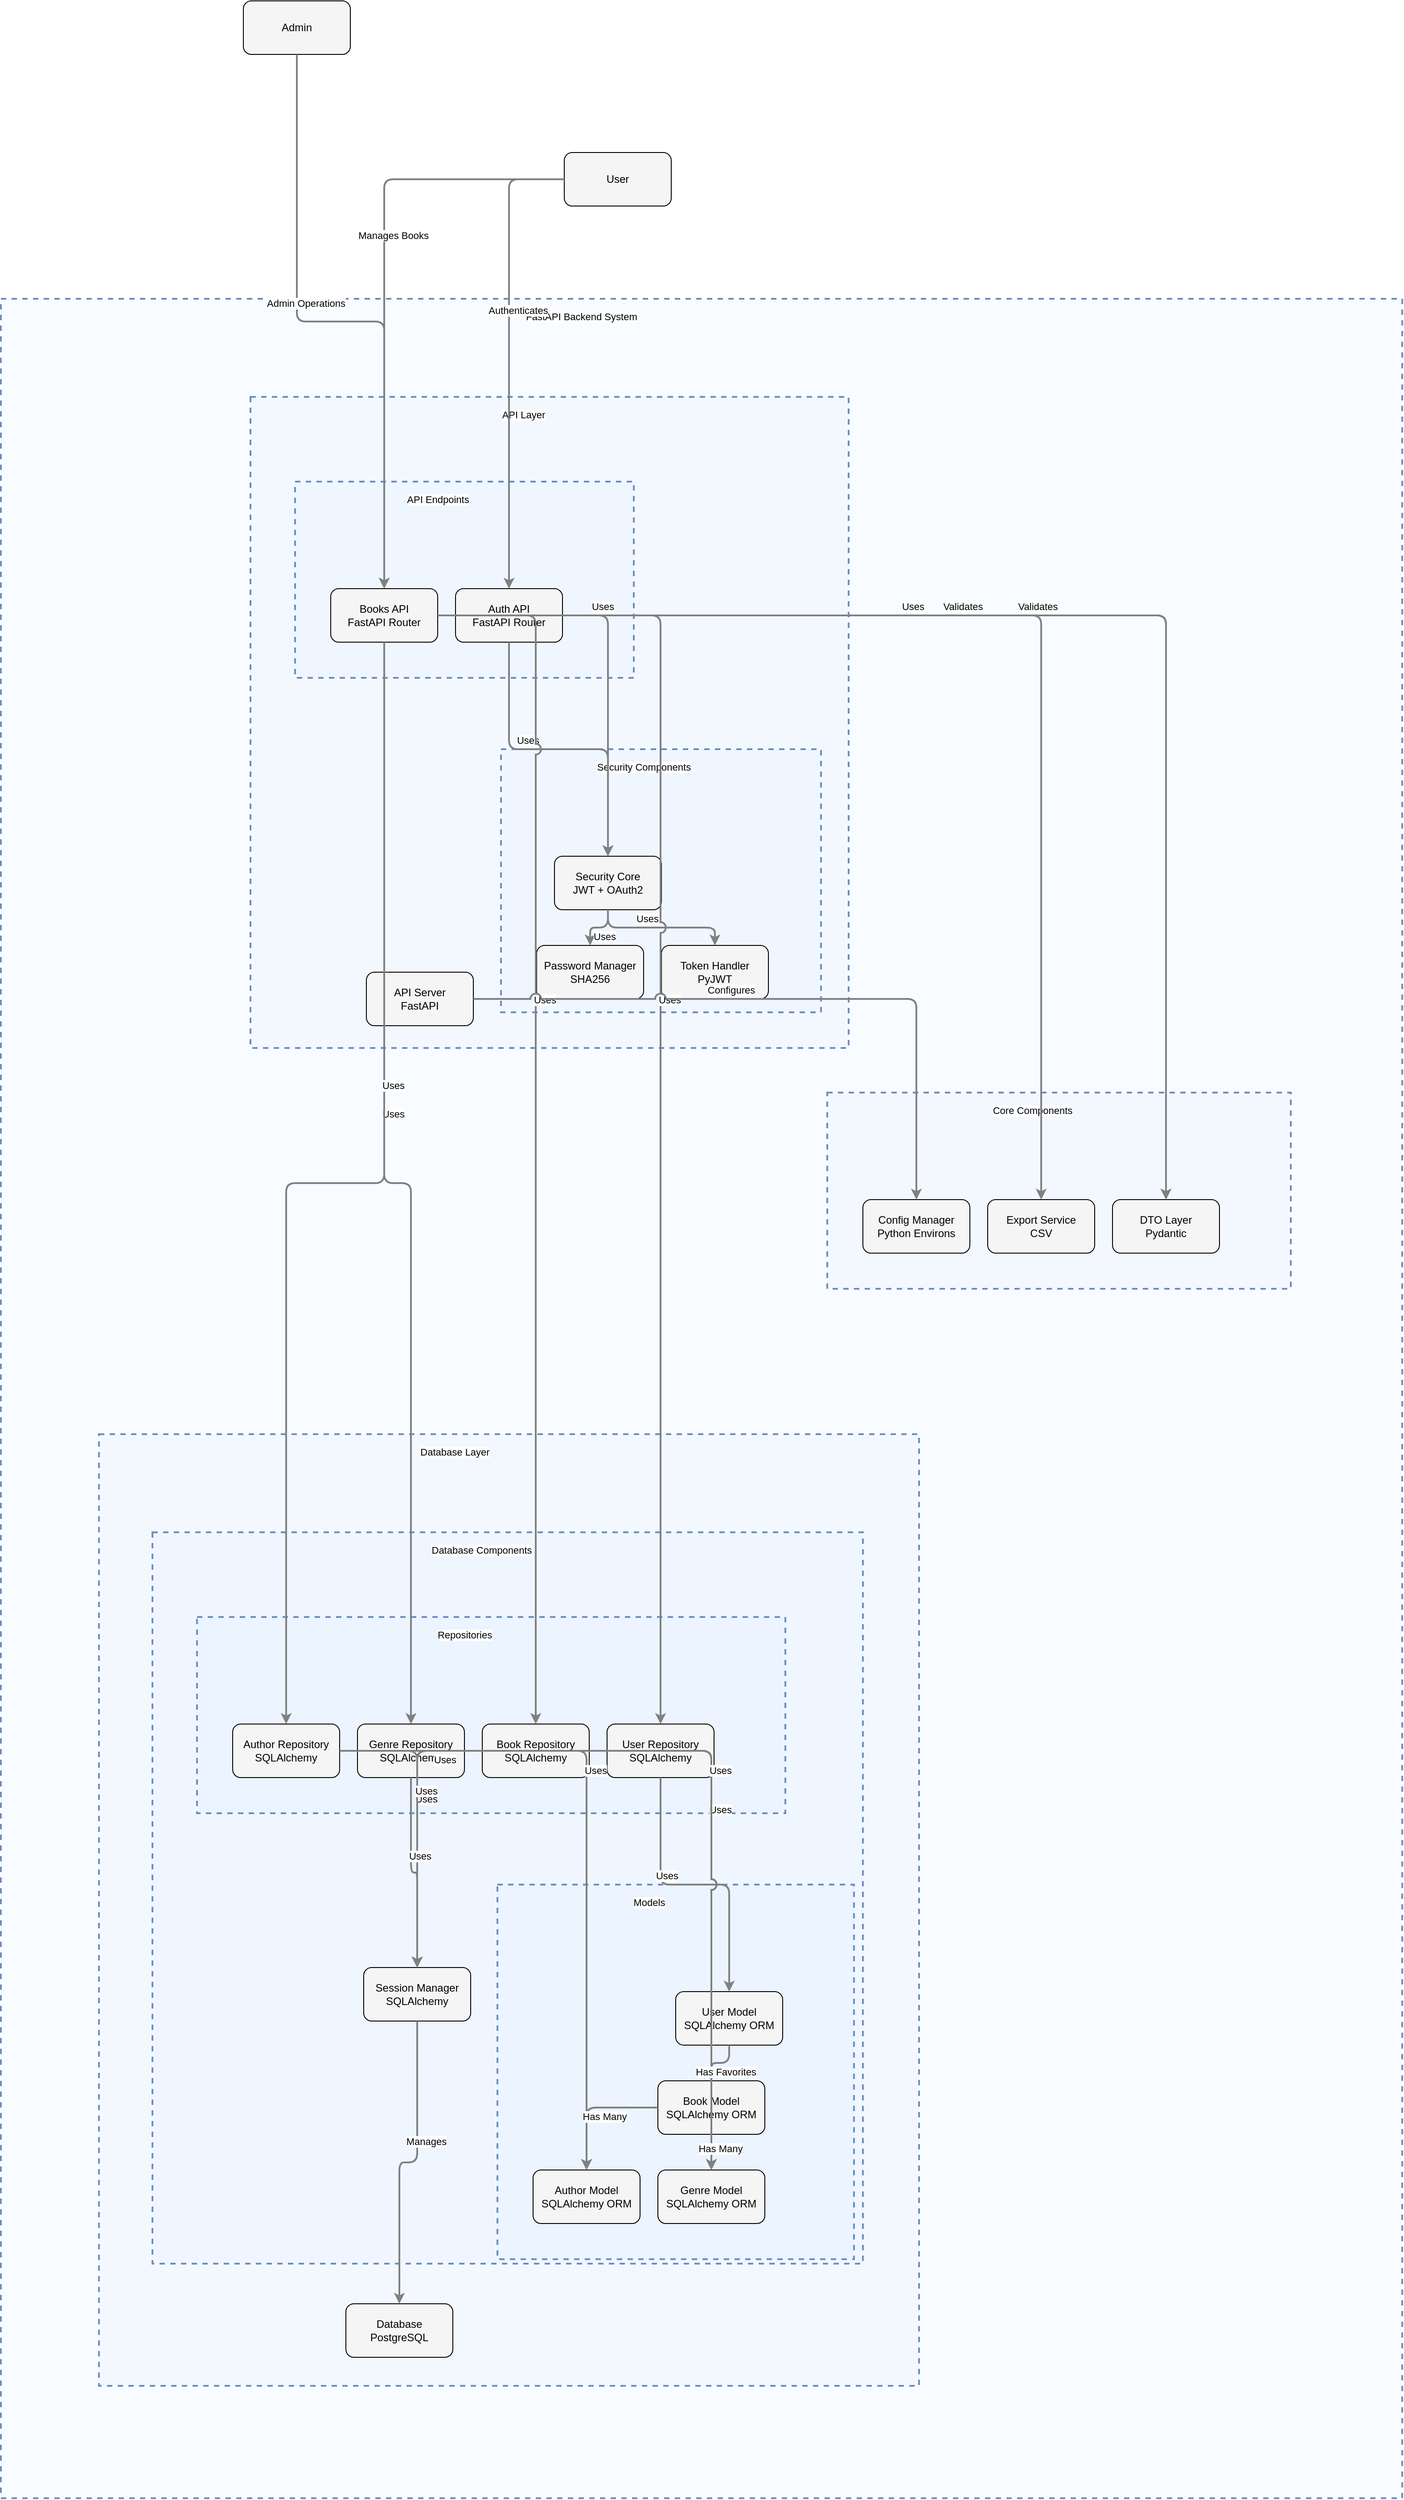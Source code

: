 <mxfile version="25.0.3">
  <diagram id="codeviz-diagram" name="System Diagram">
    <mxGraphModel dx="983" dy="1085" grid="1" gridSize="10" guides="1" tooltips="1" connect="1" arrows="1" fold="1" page="1" pageScale="1" pageWidth="1169" pageHeight="827" math="0" shadow="0">
      <root>
        <mxCell id="0" />
        <mxCell id="1" parent="0" />
        <mxCell id="subGraph8" value="" style="html=1;whiteSpace=wrap;container=1;fillColor=#dae8fc;strokeColor=#6c8ebf;dashed=1;fillOpacity=20;strokeWidth=2;containerType=none;recursiveResize=0;movable=1;resizable=1;autosize=0;dropTarget=0" parent="1" vertex="1">
          <mxGeometry x="128" y="394" width="1572" height="2466" as="geometry" />
        </mxCell>
        <mxCell id="subGraph7" value="" style="html=1;whiteSpace=wrap;container=1;fillColor=#dae8fc;strokeColor=#6c8ebf;dashed=1;fillOpacity=20;strokeWidth=2;containerType=none;recursiveResize=0;movable=1;resizable=1;autosize=0;dropTarget=0" parent="subGraph8" vertex="1">
          <mxGeometry x="927" y="890" width="520" height="220" as="geometry" />
        </mxCell>
        <mxCell id="ConfigManager" value="Config Manager&lt;br&gt;Python Environs" style="rounded=1;whiteSpace=wrap;html=1;fillColor=#f5f5f5" parent="subGraph7" vertex="1">
          <mxGeometry x="40" y="120" width="120" height="60" as="geometry" />
        </mxCell>
        <mxCell id="DTOLayer" value="DTO Layer&lt;br&gt;Pydantic" style="rounded=1;whiteSpace=wrap;html=1;fillColor=#f5f5f5" parent="subGraph7" vertex="1">
          <mxGeometry x="320" y="120" width="120" height="60" as="geometry" />
        </mxCell>
        <mxCell id="ExportService" value="Export Service&lt;br&gt;CSV" style="rounded=1;whiteSpace=wrap;html=1;fillColor=#f5f5f5" parent="subGraph7" vertex="1">
          <mxGeometry x="180" y="120" width="120" height="60" as="geometry" />
        </mxCell>
        <mxCell id="subGraph7_label" value="Core Components" style="edgeLabel;html=1;align=center;verticalAlign=middle;resizable=0;labelBackgroundColor=white;spacing=5" parent="subGraph8" vertex="1">
          <mxGeometry x="935" y="898" width="444" height="24" as="geometry" />
        </mxCell>
        <mxCell id="subGraph6" value="" style="html=1;whiteSpace=wrap;container=1;fillColor=#dae8fc;strokeColor=#6c8ebf;dashed=1;fillOpacity=20;strokeWidth=2;containerType=none;recursiveResize=0;movable=1;resizable=1;autosize=0;dropTarget=0" parent="subGraph8" vertex="1">
          <mxGeometry x="110" y="1273" width="920" height="1067" as="geometry" />
        </mxCell>
        <mxCell id="subGraph5" value="" style="html=1;whiteSpace=wrap;container=1;fillColor=#dae8fc;strokeColor=#6c8ebf;dashed=1;fillOpacity=20;strokeWidth=2;containerType=none;recursiveResize=0;movable=1;resizable=1;autosize=0;dropTarget=0" parent="subGraph6" vertex="1">
          <mxGeometry x="60" y="110" width="797" height="820" as="geometry" />
        </mxCell>
        <mxCell id="Models" value="" style="html=1;whiteSpace=wrap;container=1;fillColor=#dae8fc;strokeColor=#6c8ebf;dashed=1;fillOpacity=20;strokeWidth=2;containerType=none;recursiveResize=0;movable=1;resizable=1;autosize=0;dropTarget=0" parent="subGraph5" vertex="1">
          <mxGeometry x="387" y="395" width="400" height="420" as="geometry" />
        </mxCell>
        <mxCell id="UserModel" value="User Model&lt;br&gt;SQLAlchemy ORM" style="rounded=1;whiteSpace=wrap;html=1;fillColor=#f5f5f5" parent="Models" vertex="1">
          <mxGeometry x="200" y="120" width="120" height="60" as="geometry" />
        </mxCell>
        <mxCell id="BookModel" value="Book Model&lt;br&gt;SQLAlchemy ORM" style="rounded=1;whiteSpace=wrap;html=1;fillColor=#f5f5f5" parent="Models" vertex="1">
          <mxGeometry x="180" y="220" width="120" height="60" as="geometry" />
        </mxCell>
        <mxCell id="AuthorModel" value="Author Model&lt;br&gt;SQLAlchemy ORM" style="rounded=1;whiteSpace=wrap;html=1;fillColor=#f5f5f5" parent="Models" vertex="1">
          <mxGeometry x="40" y="320" width="120" height="60" as="geometry" />
        </mxCell>
        <mxCell id="GenreModel" value="Genre Model&lt;br&gt;SQLAlchemy ORM" style="rounded=1;whiteSpace=wrap;html=1;fillColor=#f5f5f5" parent="Models" vertex="1">
          <mxGeometry x="180" y="320" width="120" height="60" as="geometry" />
        </mxCell>
        <mxCell id="Models_label" value="Models" style="edgeLabel;html=1;align=center;verticalAlign=middle;resizable=0;labelBackgroundColor=white;spacing=5" parent="subGraph5" vertex="1">
          <mxGeometry x="395" y="403" width="324" height="24" as="geometry" />
        </mxCell>
        <mxCell id="Repositories" value="" style="html=1;whiteSpace=wrap;container=1;fillColor=#dae8fc;strokeColor=#6c8ebf;dashed=1;fillOpacity=20;strokeWidth=2;containerType=none;recursiveResize=0;movable=1;resizable=1;autosize=0;dropTarget=0" parent="subGraph5" vertex="1">
          <mxGeometry x="50" y="95" width="660" height="220" as="geometry" />
        </mxCell>
        <mxCell id="UserRepo" value="User Repository&lt;br&gt;SQLAlchemy" style="rounded=1;whiteSpace=wrap;html=1;fillColor=#f5f5f5" parent="Repositories" vertex="1">
          <mxGeometry x="460" y="120" width="120" height="60" as="geometry" />
        </mxCell>
        <mxCell id="BookRepo" value="Book Repository&lt;br&gt;SQLAlchemy" style="rounded=1;whiteSpace=wrap;html=1;fillColor=#f5f5f5" parent="Repositories" vertex="1">
          <mxGeometry x="320" y="120" width="120" height="60" as="geometry" />
        </mxCell>
        <mxCell id="AuthorRepo" value="Author Repository&lt;br&gt;SQLAlchemy" style="rounded=1;whiteSpace=wrap;html=1;fillColor=#f5f5f5" parent="Repositories" vertex="1">
          <mxGeometry x="40" y="120" width="120" height="60" as="geometry" />
        </mxCell>
        <mxCell id="GenreRepo" value="Genre Repository&lt;br&gt;SQLAlchemy" style="rounded=1;whiteSpace=wrap;html=1;fillColor=#f5f5f5" parent="Repositories" vertex="1">
          <mxGeometry x="180" y="120" width="120" height="60" as="geometry" />
        </mxCell>
        <mxCell id="Repositories_label" value="Repositories" style="edgeLabel;html=1;align=center;verticalAlign=middle;resizable=0;labelBackgroundColor=white;spacing=5" parent="subGraph5" vertex="1">
          <mxGeometry x="58" y="103" width="584" height="24" as="geometry" />
        </mxCell>
        <mxCell id="SessionManager" value="Session Manager&lt;br&gt;SQLAlchemy" style="rounded=1;whiteSpace=wrap;html=1;fillColor=#f5f5f5" parent="subGraph5" vertex="1">
          <mxGeometry x="237" y="488" width="120" height="60" as="geometry" />
        </mxCell>
        <mxCell id="subGraph5_label" value="Database Components" style="edgeLabel;html=1;align=center;verticalAlign=middle;resizable=0;labelBackgroundColor=white;spacing=5" parent="subGraph6" vertex="1">
          <mxGeometry x="68" y="118" width="721" height="24" as="geometry" />
        </mxCell>
        <mxCell id="PostgresDB" value="Database&lt;br&gt;PostgreSQL" style="rounded=1;whiteSpace=wrap;html=1;fillColor=#f5f5f5" parent="subGraph6" vertex="1">
          <mxGeometry x="277" y="975" width="120" height="60" as="geometry" />
        </mxCell>
        <mxCell id="subGraph6_label" value="Database Layer" style="edgeLabel;html=1;align=center;verticalAlign=middle;resizable=0;labelBackgroundColor=white;spacing=5" parent="subGraph8" vertex="1">
          <mxGeometry x="118" y="1281" width="781" height="24" as="geometry" />
        </mxCell>
        <mxCell id="subGraph2" value="" style="html=1;whiteSpace=wrap;container=1;fillColor=#dae8fc;strokeColor=#6c8ebf;dashed=1;fillOpacity=20;strokeWidth=2;containerType=none;recursiveResize=0;movable=1;resizable=1;autosize=0;dropTarget=0" parent="subGraph8" vertex="1">
          <mxGeometry x="280" y="110" width="671" height="730" as="geometry" />
        </mxCell>
        <mxCell id="subGraph1" value="" style="html=1;whiteSpace=wrap;container=1;fillColor=#dae8fc;strokeColor=#6c8ebf;dashed=1;fillOpacity=20;strokeWidth=2;containerType=none;recursiveResize=0;movable=1;resizable=1;autosize=0;dropTarget=0" parent="subGraph2" vertex="1">
          <mxGeometry x="281" y="395" width="359" height="295" as="geometry" />
        </mxCell>
        <mxCell id="SecurityCore" value="Security Core&lt;br&gt;JWT + OAuth2" style="rounded=1;whiteSpace=wrap;html=1;fillColor=#f5f5f5" parent="subGraph1" vertex="1">
          <mxGeometry x="60" y="120" width="120" height="60" as="geometry" />
        </mxCell>
        <mxCell id="PasswordManager" value="Password Manager&lt;br&gt;SHA256" style="rounded=1;whiteSpace=wrap;html=1;fillColor=#f5f5f5" parent="subGraph1" vertex="1">
          <mxGeometry x="40" y="220" width="120" height="60" as="geometry" />
        </mxCell>
        <mxCell id="TokenHandler" value="Token Handler&lt;br&gt;PyJWT" style="rounded=1;whiteSpace=wrap;html=1;fillColor=#f5f5f5" parent="subGraph1" vertex="1">
          <mxGeometry x="180" y="220" width="120" height="60" as="geometry" />
        </mxCell>
        <mxCell id="subGraph1_label" value="Security Components" style="edgeLabel;html=1;align=center;verticalAlign=middle;resizable=0;labelBackgroundColor=white;spacing=5" parent="subGraph2" vertex="1">
          <mxGeometry x="289" y="403" width="304" height="24" as="geometry" />
        </mxCell>
        <mxCell id="subGraph0" value="" style="html=1;whiteSpace=wrap;container=1;fillColor=#dae8fc;strokeColor=#6c8ebf;dashed=1;fillOpacity=20;strokeWidth=2;containerType=none;recursiveResize=0;movable=1;resizable=1;autosize=0;dropTarget=0" parent="subGraph2" vertex="1">
          <mxGeometry x="50" y="95" width="380" height="220" as="geometry" />
        </mxCell>
        <mxCell id="AuthAPI" value="Auth API&lt;br&gt;FastAPI Router" style="rounded=1;whiteSpace=wrap;html=1;fillColor=#f5f5f5" parent="subGraph0" vertex="1">
          <mxGeometry x="180" y="120" width="120" height="60" as="geometry" />
        </mxCell>
        <mxCell id="BooksAPI" value="Books API&lt;br&gt;FastAPI Router" style="rounded=1;whiteSpace=wrap;html=1;fillColor=#f5f5f5" parent="subGraph0" vertex="1">
          <mxGeometry x="40" y="120" width="120" height="60" as="geometry" />
        </mxCell>
        <mxCell id="subGraph0_label" value="API Endpoints" style="edgeLabel;html=1;align=center;verticalAlign=middle;resizable=0;labelBackgroundColor=white;spacing=5" parent="subGraph2" vertex="1">
          <mxGeometry x="58" y="103" width="304" height="24" as="geometry" />
        </mxCell>
        <mxCell id="FastAPI" value="API Server&lt;br&gt;FastAPI" style="rounded=1;whiteSpace=wrap;html=1;fillColor=#f5f5f5" parent="subGraph2" vertex="1">
          <mxGeometry x="130" y="645" width="120" height="60" as="geometry" />
        </mxCell>
        <mxCell id="subGraph2_label" value="API Layer" style="edgeLabel;html=1;align=center;verticalAlign=middle;resizable=0;labelBackgroundColor=white;spacing=5" parent="subGraph8" vertex="1">
          <mxGeometry x="288" y="118" width="595" height="24" as="geometry" />
        </mxCell>
        <mxCell id="subGraph8_label" value="FastAPI Backend System" style="edgeLabel;html=1;align=center;verticalAlign=middle;resizable=0;labelBackgroundColor=white;spacing=5" parent="1" vertex="1">
          <mxGeometry x="136" y="402" width="1285" height="24" as="geometry" />
        </mxCell>
        <mxCell id="User" value="User" style="rounded=1;whiteSpace=wrap;html=1;fillColor=#f5f5f5" parent="1" vertex="1">
          <mxGeometry x="760" y="230" width="120" height="60" as="geometry" />
        </mxCell>
        <mxCell id="Admin" value="Admin" style="rounded=1;whiteSpace=wrap;html=1;fillColor=#f5f5f5" parent="1" vertex="1">
          <mxGeometry x="400" y="60" width="120" height="60" as="geometry" />
        </mxCell>
        <mxCell id="edge-L_User_AuthAPI_0" style="edgeStyle=orthogonalEdgeStyle;rounded=1;orthogonalLoop=1;jettySize=auto;html=1;strokeColor=#808080;strokeWidth=2;jumpStyle=arc;jumpSize=10;spacing=15;labelBackgroundColor=white;labelBorderColor=none" parent="1" source="User" target="AuthAPI" edge="1">
          <mxGeometry relative="1" as="geometry" />
        </mxCell>
        <mxCell id="edge-L_User_AuthAPI_0_label" value="Authenticates" style="edgeLabel;html=1;align=center;verticalAlign=middle;resizable=0;points=[];" parent="edge-L_User_AuthAPI_0" vertex="1" connectable="0">
          <mxGeometry x="-0.2" y="10" relative="1" as="geometry">
            <mxPoint as="offset" />
          </mxGeometry>
        </mxCell>
        <mxCell id="edge-L_User_BooksAPI_1" style="edgeStyle=orthogonalEdgeStyle;rounded=1;orthogonalLoop=1;jettySize=auto;html=1;strokeColor=#808080;strokeWidth=2;jumpStyle=arc;jumpSize=10;spacing=15;labelBackgroundColor=white;labelBorderColor=none" parent="1" source="User" target="BooksAPI" edge="1">
          <mxGeometry relative="1" as="geometry" />
        </mxCell>
        <mxCell id="edge-L_User_BooksAPI_1_label" value="Manages Books" style="edgeLabel;html=1;align=center;verticalAlign=middle;resizable=0;points=[];" parent="edge-L_User_BooksAPI_1" vertex="1" connectable="0">
          <mxGeometry x="-0.2" y="10" relative="1" as="geometry">
            <mxPoint as="offset" />
          </mxGeometry>
        </mxCell>
        <mxCell id="edge-L_Admin_BooksAPI_2" style="edgeStyle=orthogonalEdgeStyle;rounded=1;orthogonalLoop=1;jettySize=auto;html=1;strokeColor=#808080;strokeWidth=2;jumpStyle=arc;jumpSize=10;spacing=15;labelBackgroundColor=white;labelBorderColor=none" parent="1" source="Admin" target="BooksAPI" edge="1">
          <mxGeometry relative="1" as="geometry" />
        </mxCell>
        <mxCell id="edge-L_Admin_BooksAPI_2_label" value="Admin Operations" style="edgeLabel;html=1;align=center;verticalAlign=middle;resizable=0;points=[];" parent="edge-L_Admin_BooksAPI_2" vertex="1" connectable="0">
          <mxGeometry x="-0.2" y="10" relative="1" as="geometry">
            <mxPoint as="offset" />
          </mxGeometry>
        </mxCell>
        <mxCell id="edge-L_AuthAPI_SecurityCore_3" style="edgeStyle=orthogonalEdgeStyle;rounded=1;orthogonalLoop=1;jettySize=auto;html=1;strokeColor=#808080;strokeWidth=2;jumpStyle=arc;jumpSize=10;spacing=15;labelBackgroundColor=white;labelBorderColor=none" parent="1" source="AuthAPI" target="SecurityCore" edge="1">
          <mxGeometry relative="1" as="geometry" />
        </mxCell>
        <mxCell id="edge-L_AuthAPI_SecurityCore_3_label" value="Uses" style="edgeLabel;html=1;align=center;verticalAlign=middle;resizable=0;points=[];" parent="edge-L_AuthAPI_SecurityCore_3" vertex="1" connectable="0">
          <mxGeometry x="-0.2" y="10" relative="1" as="geometry">
            <mxPoint as="offset" />
          </mxGeometry>
        </mxCell>
        <mxCell id="edge-L_BooksAPI_SecurityCore_4" style="edgeStyle=orthogonalEdgeStyle;rounded=1;orthogonalLoop=1;jettySize=auto;html=1;strokeColor=#808080;strokeWidth=2;jumpStyle=arc;jumpSize=10;spacing=15;labelBackgroundColor=white;labelBorderColor=none" parent="1" source="BooksAPI" target="SecurityCore" edge="1">
          <mxGeometry relative="1" as="geometry" />
        </mxCell>
        <mxCell id="edge-L_BooksAPI_SecurityCore_4_label" value="Uses" style="edgeLabel;html=1;align=center;verticalAlign=middle;resizable=0;points=[];" parent="edge-L_BooksAPI_SecurityCore_4" vertex="1" connectable="0">
          <mxGeometry x="-0.2" y="10" relative="1" as="geometry">
            <mxPoint as="offset" />
          </mxGeometry>
        </mxCell>
        <mxCell id="edge-L_SecurityCore_PasswordManager_5" style="edgeStyle=orthogonalEdgeStyle;rounded=1;orthogonalLoop=1;jettySize=auto;html=1;strokeColor=#808080;strokeWidth=2;jumpStyle=arc;jumpSize=10;spacing=15;labelBackgroundColor=white;labelBorderColor=none" parent="1" source="SecurityCore" target="PasswordManager" edge="1">
          <mxGeometry relative="1" as="geometry" />
        </mxCell>
        <mxCell id="edge-L_SecurityCore_PasswordManager_5_label" value="Uses" style="edgeLabel;html=1;align=center;verticalAlign=middle;resizable=0;points=[];" parent="edge-L_SecurityCore_PasswordManager_5" vertex="1" connectable="0">
          <mxGeometry x="-0.2" y="10" relative="1" as="geometry">
            <mxPoint as="offset" />
          </mxGeometry>
        </mxCell>
        <mxCell id="edge-L_SecurityCore_TokenHandler_6" style="edgeStyle=orthogonalEdgeStyle;rounded=1;orthogonalLoop=1;jettySize=auto;html=1;strokeColor=#808080;strokeWidth=2;jumpStyle=arc;jumpSize=10;spacing=15;labelBackgroundColor=white;labelBorderColor=none" parent="1" source="SecurityCore" target="TokenHandler" edge="1">
          <mxGeometry relative="1" as="geometry" />
        </mxCell>
        <mxCell id="edge-L_SecurityCore_TokenHandler_6_label" value="Uses" style="edgeLabel;html=1;align=center;verticalAlign=middle;resizable=0;points=[];" parent="edge-L_SecurityCore_TokenHandler_6" vertex="1" connectable="0">
          <mxGeometry x="-0.2" y="10" relative="1" as="geometry">
            <mxPoint as="offset" />
          </mxGeometry>
        </mxCell>
        <mxCell id="edge-L_AuthAPI_UserRepo_7" style="edgeStyle=orthogonalEdgeStyle;rounded=1;orthogonalLoop=1;jettySize=auto;html=1;strokeColor=#808080;strokeWidth=2;jumpStyle=arc;jumpSize=10;spacing=15;labelBackgroundColor=white;labelBorderColor=none" parent="1" source="AuthAPI" target="UserRepo" edge="1">
          <mxGeometry relative="1" as="geometry" />
        </mxCell>
        <mxCell id="edge-L_AuthAPI_UserRepo_7_label" value="Uses" style="edgeLabel;html=1;align=center;verticalAlign=middle;resizable=0;points=[];" parent="edge-L_AuthAPI_UserRepo_7" vertex="1" connectable="0">
          <mxGeometry x="-0.2" y="10" relative="1" as="geometry">
            <mxPoint as="offset" />
          </mxGeometry>
        </mxCell>
        <mxCell id="edge-L_BooksAPI_BookRepo_8" style="edgeStyle=orthogonalEdgeStyle;rounded=1;orthogonalLoop=1;jettySize=auto;html=1;strokeColor=#808080;strokeWidth=2;jumpStyle=arc;jumpSize=10;spacing=15;labelBackgroundColor=white;labelBorderColor=none" parent="1" source="BooksAPI" target="BookRepo" edge="1">
          <mxGeometry relative="1" as="geometry" />
        </mxCell>
        <mxCell id="edge-L_BooksAPI_BookRepo_8_label" value="Uses" style="edgeLabel;html=1;align=center;verticalAlign=middle;resizable=0;points=[];" parent="edge-L_BooksAPI_BookRepo_8" vertex="1" connectable="0">
          <mxGeometry x="-0.2" y="10" relative="1" as="geometry">
            <mxPoint as="offset" />
          </mxGeometry>
        </mxCell>
        <mxCell id="edge-L_BooksAPI_AuthorRepo_9" style="edgeStyle=orthogonalEdgeStyle;rounded=1;orthogonalLoop=1;jettySize=auto;html=1;strokeColor=#808080;strokeWidth=2;jumpStyle=arc;jumpSize=10;spacing=15;labelBackgroundColor=white;labelBorderColor=none" parent="1" source="BooksAPI" target="AuthorRepo" edge="1">
          <mxGeometry relative="1" as="geometry" />
        </mxCell>
        <mxCell id="edge-L_BooksAPI_AuthorRepo_9_label" value="Uses" style="edgeLabel;html=1;align=center;verticalAlign=middle;resizable=0;points=[];" parent="edge-L_BooksAPI_AuthorRepo_9" vertex="1" connectable="0">
          <mxGeometry x="-0.2" y="10" relative="1" as="geometry">
            <mxPoint as="offset" />
          </mxGeometry>
        </mxCell>
        <mxCell id="edge-L_BooksAPI_GenreRepo_10" style="edgeStyle=orthogonalEdgeStyle;rounded=1;orthogonalLoop=1;jettySize=auto;html=1;strokeColor=#808080;strokeWidth=2;jumpStyle=arc;jumpSize=10;spacing=15;labelBackgroundColor=white;labelBorderColor=none" parent="1" source="BooksAPI" target="GenreRepo" edge="1">
          <mxGeometry relative="1" as="geometry" />
        </mxCell>
        <mxCell id="edge-L_BooksAPI_GenreRepo_10_label" value="Uses" style="edgeLabel;html=1;align=center;verticalAlign=middle;resizable=0;points=[];" parent="edge-L_BooksAPI_GenreRepo_10" vertex="1" connectable="0">
          <mxGeometry x="-0.2" y="10" relative="1" as="geometry">
            <mxPoint as="offset" />
          </mxGeometry>
        </mxCell>
        <mxCell id="edge-L_UserRepo_SessionManager_11" style="edgeStyle=orthogonalEdgeStyle;rounded=1;orthogonalLoop=1;jettySize=auto;html=1;strokeColor=#808080;strokeWidth=2;jumpStyle=arc;jumpSize=10;spacing=15;labelBackgroundColor=white;labelBorderColor=none" parent="1" source="UserRepo" target="SessionManager" edge="1">
          <mxGeometry relative="1" as="geometry" />
        </mxCell>
        <mxCell id="edge-L_UserRepo_SessionManager_11_label" value="Uses" style="edgeLabel;html=1;align=center;verticalAlign=middle;resizable=0;points=[];" parent="edge-L_UserRepo_SessionManager_11" vertex="1" connectable="0">
          <mxGeometry x="-0.2" y="10" relative="1" as="geometry">
            <mxPoint as="offset" />
          </mxGeometry>
        </mxCell>
        <mxCell id="edge-L_BookRepo_SessionManager_12" style="edgeStyle=orthogonalEdgeStyle;rounded=1;orthogonalLoop=1;jettySize=auto;html=1;strokeColor=#808080;strokeWidth=2;jumpStyle=arc;jumpSize=10;spacing=15;labelBackgroundColor=white;labelBorderColor=none" parent="1" source="BookRepo" target="SessionManager" edge="1">
          <mxGeometry relative="1" as="geometry" />
        </mxCell>
        <mxCell id="edge-L_BookRepo_SessionManager_12_label" value="Uses" style="edgeLabel;html=1;align=center;verticalAlign=middle;resizable=0;points=[];" parent="edge-L_BookRepo_SessionManager_12" vertex="1" connectable="0">
          <mxGeometry x="-0.2" y="10" relative="1" as="geometry">
            <mxPoint as="offset" />
          </mxGeometry>
        </mxCell>
        <mxCell id="edge-L_AuthorRepo_SessionManager_13" style="edgeStyle=orthogonalEdgeStyle;rounded=1;orthogonalLoop=1;jettySize=auto;html=1;strokeColor=#808080;strokeWidth=2;jumpStyle=arc;jumpSize=10;spacing=15;labelBackgroundColor=white;labelBorderColor=none" parent="1" source="AuthorRepo" target="SessionManager" edge="1">
          <mxGeometry relative="1" as="geometry" />
        </mxCell>
        <mxCell id="edge-L_AuthorRepo_SessionManager_13_label" value="Uses" style="edgeLabel;html=1;align=center;verticalAlign=middle;resizable=0;points=[];" parent="edge-L_AuthorRepo_SessionManager_13" vertex="1" connectable="0">
          <mxGeometry x="-0.2" y="10" relative="1" as="geometry">
            <mxPoint as="offset" />
          </mxGeometry>
        </mxCell>
        <mxCell id="edge-L_GenreRepo_SessionManager_14" style="edgeStyle=orthogonalEdgeStyle;rounded=1;orthogonalLoop=1;jettySize=auto;html=1;strokeColor=#808080;strokeWidth=2;jumpStyle=arc;jumpSize=10;spacing=15;labelBackgroundColor=white;labelBorderColor=none" parent="1" source="GenreRepo" target="SessionManager" edge="1">
          <mxGeometry relative="1" as="geometry" />
        </mxCell>
        <mxCell id="edge-L_GenreRepo_SessionManager_14_label" value="Uses" style="edgeLabel;html=1;align=center;verticalAlign=middle;resizable=0;points=[];" parent="edge-L_GenreRepo_SessionManager_14" vertex="1" connectable="0">
          <mxGeometry x="-0.2" y="10" relative="1" as="geometry">
            <mxPoint as="offset" />
          </mxGeometry>
        </mxCell>
        <mxCell id="edge-L_SessionManager_PostgresDB_15" style="edgeStyle=orthogonalEdgeStyle;rounded=1;orthogonalLoop=1;jettySize=auto;html=1;strokeColor=#808080;strokeWidth=2;jumpStyle=arc;jumpSize=10;spacing=15;labelBackgroundColor=white;labelBorderColor=none" parent="1" source="SessionManager" target="PostgresDB" edge="1">
          <mxGeometry relative="1" as="geometry" />
        </mxCell>
        <mxCell id="edge-L_SessionManager_PostgresDB_15_label" value="Manages" style="edgeLabel;html=1;align=center;verticalAlign=middle;resizable=0;points=[];" parent="edge-L_SessionManager_PostgresDB_15" vertex="1" connectable="0">
          <mxGeometry x="-0.2" y="10" relative="1" as="geometry">
            <mxPoint as="offset" />
          </mxGeometry>
        </mxCell>
        <mxCell id="edge-L_UserRepo_UserModel_16" style="edgeStyle=orthogonalEdgeStyle;rounded=1;orthogonalLoop=1;jettySize=auto;html=1;strokeColor=#808080;strokeWidth=2;jumpStyle=arc;jumpSize=10;spacing=15;labelBackgroundColor=white;labelBorderColor=none" parent="1" source="UserRepo" target="UserModel" edge="1">
          <mxGeometry relative="1" as="geometry" />
        </mxCell>
        <mxCell id="edge-L_UserRepo_UserModel_16_label" value="Uses" style="edgeLabel;html=1;align=center;verticalAlign=middle;resizable=0;points=[];" parent="edge-L_UserRepo_UserModel_16" vertex="1" connectable="0">
          <mxGeometry x="-0.2" y="10" relative="1" as="geometry">
            <mxPoint as="offset" />
          </mxGeometry>
        </mxCell>
        <mxCell id="edge-L_BookRepo_BookModel_17" style="edgeStyle=orthogonalEdgeStyle;rounded=1;orthogonalLoop=1;jettySize=auto;html=1;strokeColor=#808080;strokeWidth=2;jumpStyle=arc;jumpSize=10;spacing=15;labelBackgroundColor=white;labelBorderColor=none" parent="1" source="BookRepo" target="BookModel" edge="1">
          <mxGeometry relative="1" as="geometry" />
        </mxCell>
        <mxCell id="edge-L_BookRepo_BookModel_17_label" value="Uses" style="edgeLabel;html=1;align=center;verticalAlign=middle;resizable=0;points=[];" parent="edge-L_BookRepo_BookModel_17" vertex="1" connectable="0">
          <mxGeometry x="-0.2" y="10" relative="1" as="geometry">
            <mxPoint as="offset" />
          </mxGeometry>
        </mxCell>
        <mxCell id="edge-L_AuthorRepo_AuthorModel_18" style="edgeStyle=orthogonalEdgeStyle;rounded=1;orthogonalLoop=1;jettySize=auto;html=1;strokeColor=#808080;strokeWidth=2;jumpStyle=arc;jumpSize=10;spacing=15;labelBackgroundColor=white;labelBorderColor=none" parent="1" source="AuthorRepo" target="AuthorModel" edge="1">
          <mxGeometry relative="1" as="geometry" />
        </mxCell>
        <mxCell id="edge-L_AuthorRepo_AuthorModel_18_label" value="Uses" style="edgeLabel;html=1;align=center;verticalAlign=middle;resizable=0;points=[];" parent="edge-L_AuthorRepo_AuthorModel_18" vertex="1" connectable="0">
          <mxGeometry x="-0.2" y="10" relative="1" as="geometry">
            <mxPoint as="offset" />
          </mxGeometry>
        </mxCell>
        <mxCell id="edge-L_GenreRepo_GenreModel_19" style="edgeStyle=orthogonalEdgeStyle;rounded=1;orthogonalLoop=1;jettySize=auto;html=1;strokeColor=#808080;strokeWidth=2;jumpStyle=arc;jumpSize=10;spacing=15;labelBackgroundColor=white;labelBorderColor=none" parent="1" source="GenreRepo" target="GenreModel" edge="1">
          <mxGeometry relative="1" as="geometry" />
        </mxCell>
        <mxCell id="edge-L_GenreRepo_GenreModel_19_label" value="Uses" style="edgeLabel;html=1;align=center;verticalAlign=middle;resizable=0;points=[];" parent="edge-L_GenreRepo_GenreModel_19" vertex="1" connectable="0">
          <mxGeometry x="-0.2" y="10" relative="1" as="geometry">
            <mxPoint as="offset" />
          </mxGeometry>
        </mxCell>
        <mxCell id="edge-L_FastAPI_ConfigManager_20" style="edgeStyle=orthogonalEdgeStyle;rounded=1;orthogonalLoop=1;jettySize=auto;html=1;strokeColor=#808080;strokeWidth=2;jumpStyle=arc;jumpSize=10;spacing=15;labelBackgroundColor=white;labelBorderColor=none" parent="1" source="FastAPI" target="ConfigManager" edge="1">
          <mxGeometry relative="1" as="geometry" />
        </mxCell>
        <mxCell id="edge-L_FastAPI_ConfigManager_20_label" value="Configures" style="edgeLabel;html=1;align=center;verticalAlign=middle;resizable=0;points=[];" parent="edge-L_FastAPI_ConfigManager_20" vertex="1" connectable="0">
          <mxGeometry x="-0.2" y="10" relative="1" as="geometry">
            <mxPoint as="offset" />
          </mxGeometry>
        </mxCell>
        <mxCell id="edge-L_AuthAPI_DTOLayer_21" style="edgeStyle=orthogonalEdgeStyle;rounded=1;orthogonalLoop=1;jettySize=auto;html=1;strokeColor=#808080;strokeWidth=2;jumpStyle=arc;jumpSize=10;spacing=15;labelBackgroundColor=white;labelBorderColor=none" parent="1" source="AuthAPI" target="DTOLayer" edge="1">
          <mxGeometry relative="1" as="geometry" />
        </mxCell>
        <mxCell id="edge-L_AuthAPI_DTOLayer_21_label" value="Validates" style="edgeLabel;html=1;align=center;verticalAlign=middle;resizable=0;points=[];" parent="edge-L_AuthAPI_DTOLayer_21" vertex="1" connectable="0">
          <mxGeometry x="-0.2" y="10" relative="1" as="geometry">
            <mxPoint as="offset" />
          </mxGeometry>
        </mxCell>
        <mxCell id="edge-L_BooksAPI_DTOLayer_22" style="edgeStyle=orthogonalEdgeStyle;rounded=1;orthogonalLoop=1;jettySize=auto;html=1;strokeColor=#808080;strokeWidth=2;jumpStyle=arc;jumpSize=10;spacing=15;labelBackgroundColor=white;labelBorderColor=none" parent="1" source="BooksAPI" target="DTOLayer" edge="1">
          <mxGeometry relative="1" as="geometry" />
        </mxCell>
        <mxCell id="edge-L_BooksAPI_DTOLayer_22_label" value="Validates" style="edgeLabel;html=1;align=center;verticalAlign=middle;resizable=0;points=[];" parent="edge-L_BooksAPI_DTOLayer_22" vertex="1" connectable="0">
          <mxGeometry x="-0.2" y="10" relative="1" as="geometry">
            <mxPoint as="offset" />
          </mxGeometry>
        </mxCell>
        <mxCell id="edge-L_BooksAPI_ExportService_23" style="edgeStyle=orthogonalEdgeStyle;rounded=1;orthogonalLoop=1;jettySize=auto;html=1;strokeColor=#808080;strokeWidth=2;jumpStyle=arc;jumpSize=10;spacing=15;labelBackgroundColor=white;labelBorderColor=none" parent="1" source="BooksAPI" target="ExportService" edge="1">
          <mxGeometry relative="1" as="geometry" />
        </mxCell>
        <mxCell id="edge-L_BooksAPI_ExportService_23_label" value="Uses" style="edgeLabel;html=1;align=center;verticalAlign=middle;resizable=0;points=[];" parent="edge-L_BooksAPI_ExportService_23" vertex="1" connectable="0">
          <mxGeometry x="-0.2" y="10" relative="1" as="geometry">
            <mxPoint as="offset" />
          </mxGeometry>
        </mxCell>
        <mxCell id="edge-L_UserModel_BookModel_24" style="edgeStyle=orthogonalEdgeStyle;rounded=1;orthogonalLoop=1;jettySize=auto;html=1;strokeColor=#808080;strokeWidth=2;jumpStyle=arc;jumpSize=10;spacing=15;labelBackgroundColor=white;labelBorderColor=none" parent="1" source="UserModel" target="BookModel" edge="1">
          <mxGeometry relative="1" as="geometry" />
        </mxCell>
        <mxCell id="edge-L_UserModel_BookModel_24_label" value="Has Favorites" style="edgeLabel;html=1;align=center;verticalAlign=middle;resizable=0;points=[];" parent="edge-L_UserModel_BookModel_24" vertex="1" connectable="0">
          <mxGeometry x="-0.2" y="10" relative="1" as="geometry">
            <mxPoint as="offset" />
          </mxGeometry>
        </mxCell>
        <mxCell id="edge-L_BookModel_AuthorModel_25" style="edgeStyle=orthogonalEdgeStyle;rounded=1;orthogonalLoop=1;jettySize=auto;html=1;strokeColor=#808080;strokeWidth=2;jumpStyle=arc;jumpSize=10;spacing=15;labelBackgroundColor=white;labelBorderColor=none" parent="1" source="BookModel" target="AuthorModel" edge="1">
          <mxGeometry relative="1" as="geometry" />
        </mxCell>
        <mxCell id="edge-L_BookModel_AuthorModel_25_label" value="Has Many" style="edgeLabel;html=1;align=center;verticalAlign=middle;resizable=0;points=[];" parent="edge-L_BookModel_AuthorModel_25" vertex="1" connectable="0">
          <mxGeometry x="-0.2" y="10" relative="1" as="geometry">
            <mxPoint as="offset" />
          </mxGeometry>
        </mxCell>
        <mxCell id="edge-L_BookModel_GenreModel_26" style="edgeStyle=orthogonalEdgeStyle;rounded=1;orthogonalLoop=1;jettySize=auto;html=1;strokeColor=#808080;strokeWidth=2;jumpStyle=arc;jumpSize=10;spacing=15;labelBackgroundColor=white;labelBorderColor=none" parent="1" source="BookModel" target="GenreModel" edge="1">
          <mxGeometry relative="1" as="geometry" />
        </mxCell>
        <mxCell id="edge-L_BookModel_GenreModel_26_label" value="Has Many" style="edgeLabel;html=1;align=center;verticalAlign=middle;resizable=0;points=[];" parent="edge-L_BookModel_GenreModel_26" vertex="1" connectable="0">
          <mxGeometry x="-0.2" y="10" relative="1" as="geometry">
            <mxPoint as="offset" />
          </mxGeometry>
        </mxCell>
      </root>
    </mxGraphModel>
  </diagram>
</mxfile>
